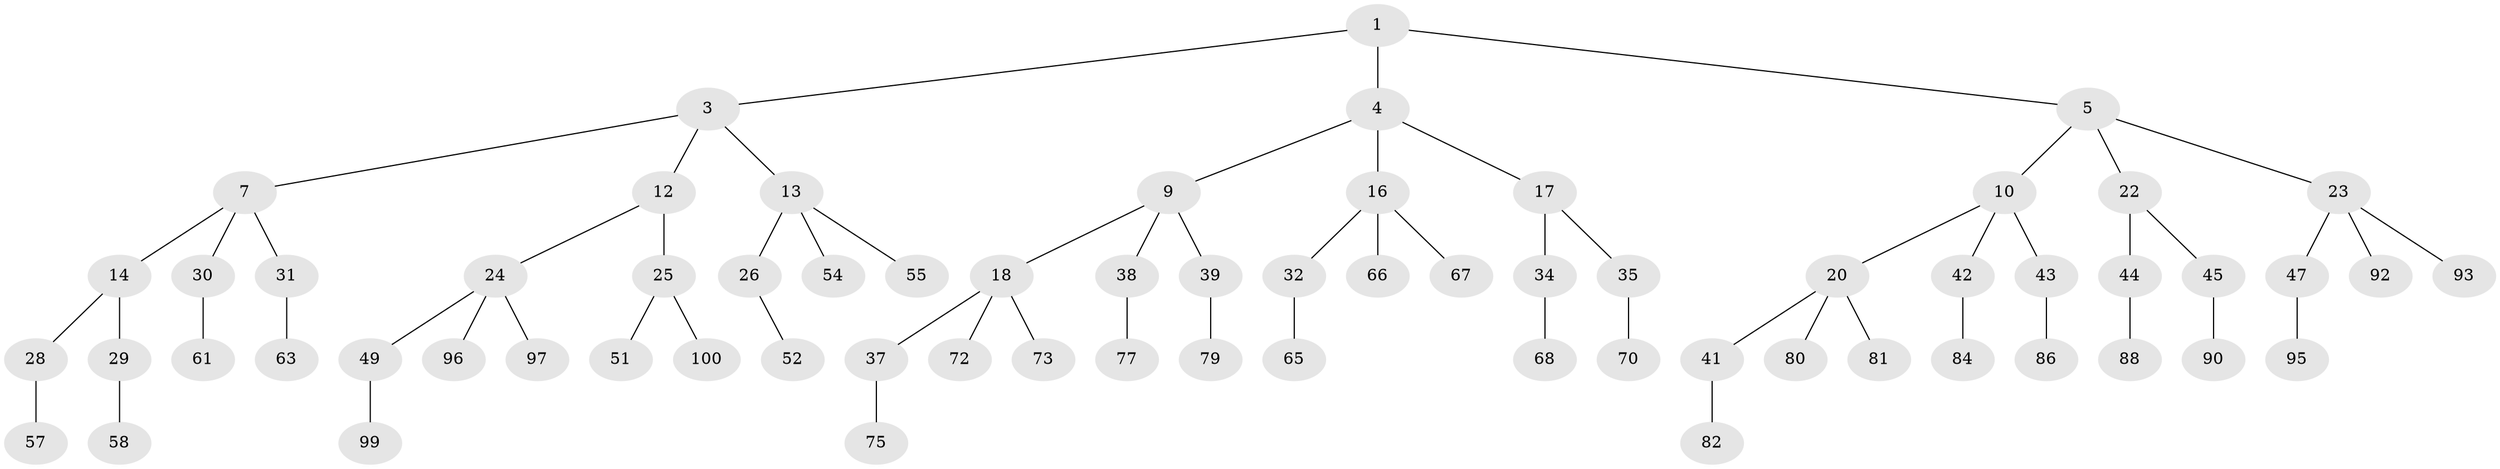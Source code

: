 // original degree distribution, {2: 0.02, 3: 0.48, 1: 0.5}
// Generated by graph-tools (version 1.1) at 2025/38/02/21/25 10:38:56]
// undirected, 68 vertices, 67 edges
graph export_dot {
graph [start="1"]
  node [color=gray90,style=filled];
  1 [super="+2"];
  3 [latent=1,super="+6"];
  4 [latent=0.5,super="+8"];
  5 [latent=0.5,super="+11"];
  7 [latent=0.5,super="+15"];
  9 [latent=0.333333,super="+19"];
  10 [latent=0.333333,super="+21"];
  12 [latent=0.333333];
  13 [latent=0.333333,super="+27"];
  14 [latent=0.333333];
  16 [latent=0.25,super="+33"];
  17 [latent=0.25];
  18 [latent=0.25,super="+36"];
  20 [latent=0.25,super="+40"];
  22 [latent=0.25];
  23 [latent=0.25,super="+46"];
  24 [latent=0.25,super="+48"];
  25 [latent=0.25,super="+50"];
  26 [latent=0.25,super="+53"];
  28 [latent=0.25,super="+56"];
  29 [latent=0.25,super="+59"];
  30 [latent=0.25,super="+60"];
  31 [latent=0.25,super="+62"];
  32 [latent=0.2,super="+64"];
  34 [latent=0.2,super="+69"];
  35 [latent=0.2,super="+71"];
  37 [latent=0.2,super="+74"];
  38 [latent=0.2,super="+76"];
  39 [latent=0.2,super="+78"];
  41 [latent=0.2,super="+83"];
  42 [latent=0.2,super="+85"];
  43 [latent=0.2,super="+87"];
  44 [latent=0.2,super="+89"];
  45 [latent=0.2,super="+91"];
  47 [latent=0.2,super="+94"];
  49 [latent=0.2,super="+98"];
  51 [latent=0.2];
  52 [latent=0.2];
  54 [latent=0.2];
  55 [latent=0.2];
  57 [latent=0.2];
  58 [latent=0.2];
  61 [latent=0.2];
  63 [latent=0.2];
  65 [latent=0.166667];
  66 [latent=0.166667];
  67 [latent=0.166667];
  68 [latent=0.166667];
  70 [latent=0.166667];
  72 [latent=0.166667];
  73 [latent=0.166667];
  75 [latent=0.166667];
  77 [latent=0.166667];
  79 [latent=0.166667];
  80 [latent=0.166667];
  81 [latent=0.166667];
  82 [latent=0.166667];
  84 [latent=0.166667];
  86 [latent=0.166667];
  88 [latent=0.166667];
  90 [latent=0.166667];
  92 [latent=0.166667];
  93 [latent=0.166667];
  95 [latent=0.166667];
  96 [latent=0.166667];
  97 [latent=0.166667];
  99 [latent=0.166667];
  100 [latent=0.166667];
  1 -- 3;
  1 -- 4;
  1 -- 5;
  3 -- 7;
  3 -- 12;
  3 -- 13;
  4 -- 9;
  4 -- 16;
  4 -- 17;
  5 -- 10;
  5 -- 22;
  5 -- 23;
  7 -- 14;
  7 -- 31;
  7 -- 30;
  9 -- 18;
  9 -- 38;
  9 -- 39;
  10 -- 20;
  10 -- 43;
  10 -- 42;
  12 -- 24;
  12 -- 25;
  13 -- 26;
  13 -- 54;
  13 -- 55;
  14 -- 28;
  14 -- 29;
  16 -- 32;
  16 -- 66;
  16 -- 67;
  17 -- 34;
  17 -- 35;
  18 -- 37;
  18 -- 72;
  18 -- 73;
  20 -- 41;
  20 -- 80;
  20 -- 81;
  22 -- 44;
  22 -- 45;
  23 -- 47;
  23 -- 92;
  23 -- 93;
  24 -- 49;
  24 -- 97;
  24 -- 96;
  25 -- 51;
  25 -- 100;
  26 -- 52;
  28 -- 57;
  29 -- 58;
  30 -- 61;
  31 -- 63;
  32 -- 65;
  34 -- 68;
  35 -- 70;
  37 -- 75;
  38 -- 77;
  39 -- 79;
  41 -- 82;
  42 -- 84;
  43 -- 86;
  44 -- 88;
  45 -- 90;
  47 -- 95;
  49 -- 99;
}
